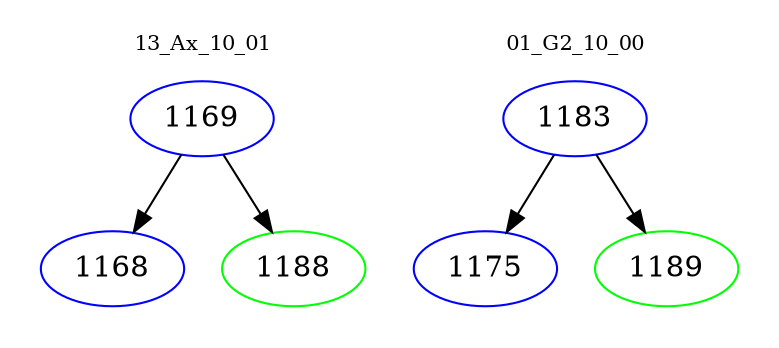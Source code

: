 digraph{
subgraph cluster_0 {
color = white
label = "13_Ax_10_01";
fontsize=10;
T0_1169 [label="1169", color="blue"]
T0_1169 -> T0_1168 [color="black"]
T0_1168 [label="1168", color="blue"]
T0_1169 -> T0_1188 [color="black"]
T0_1188 [label="1188", color="green"]
}
subgraph cluster_1 {
color = white
label = "01_G2_10_00";
fontsize=10;
T1_1183 [label="1183", color="blue"]
T1_1183 -> T1_1175 [color="black"]
T1_1175 [label="1175", color="blue"]
T1_1183 -> T1_1189 [color="black"]
T1_1189 [label="1189", color="green"]
}
}
